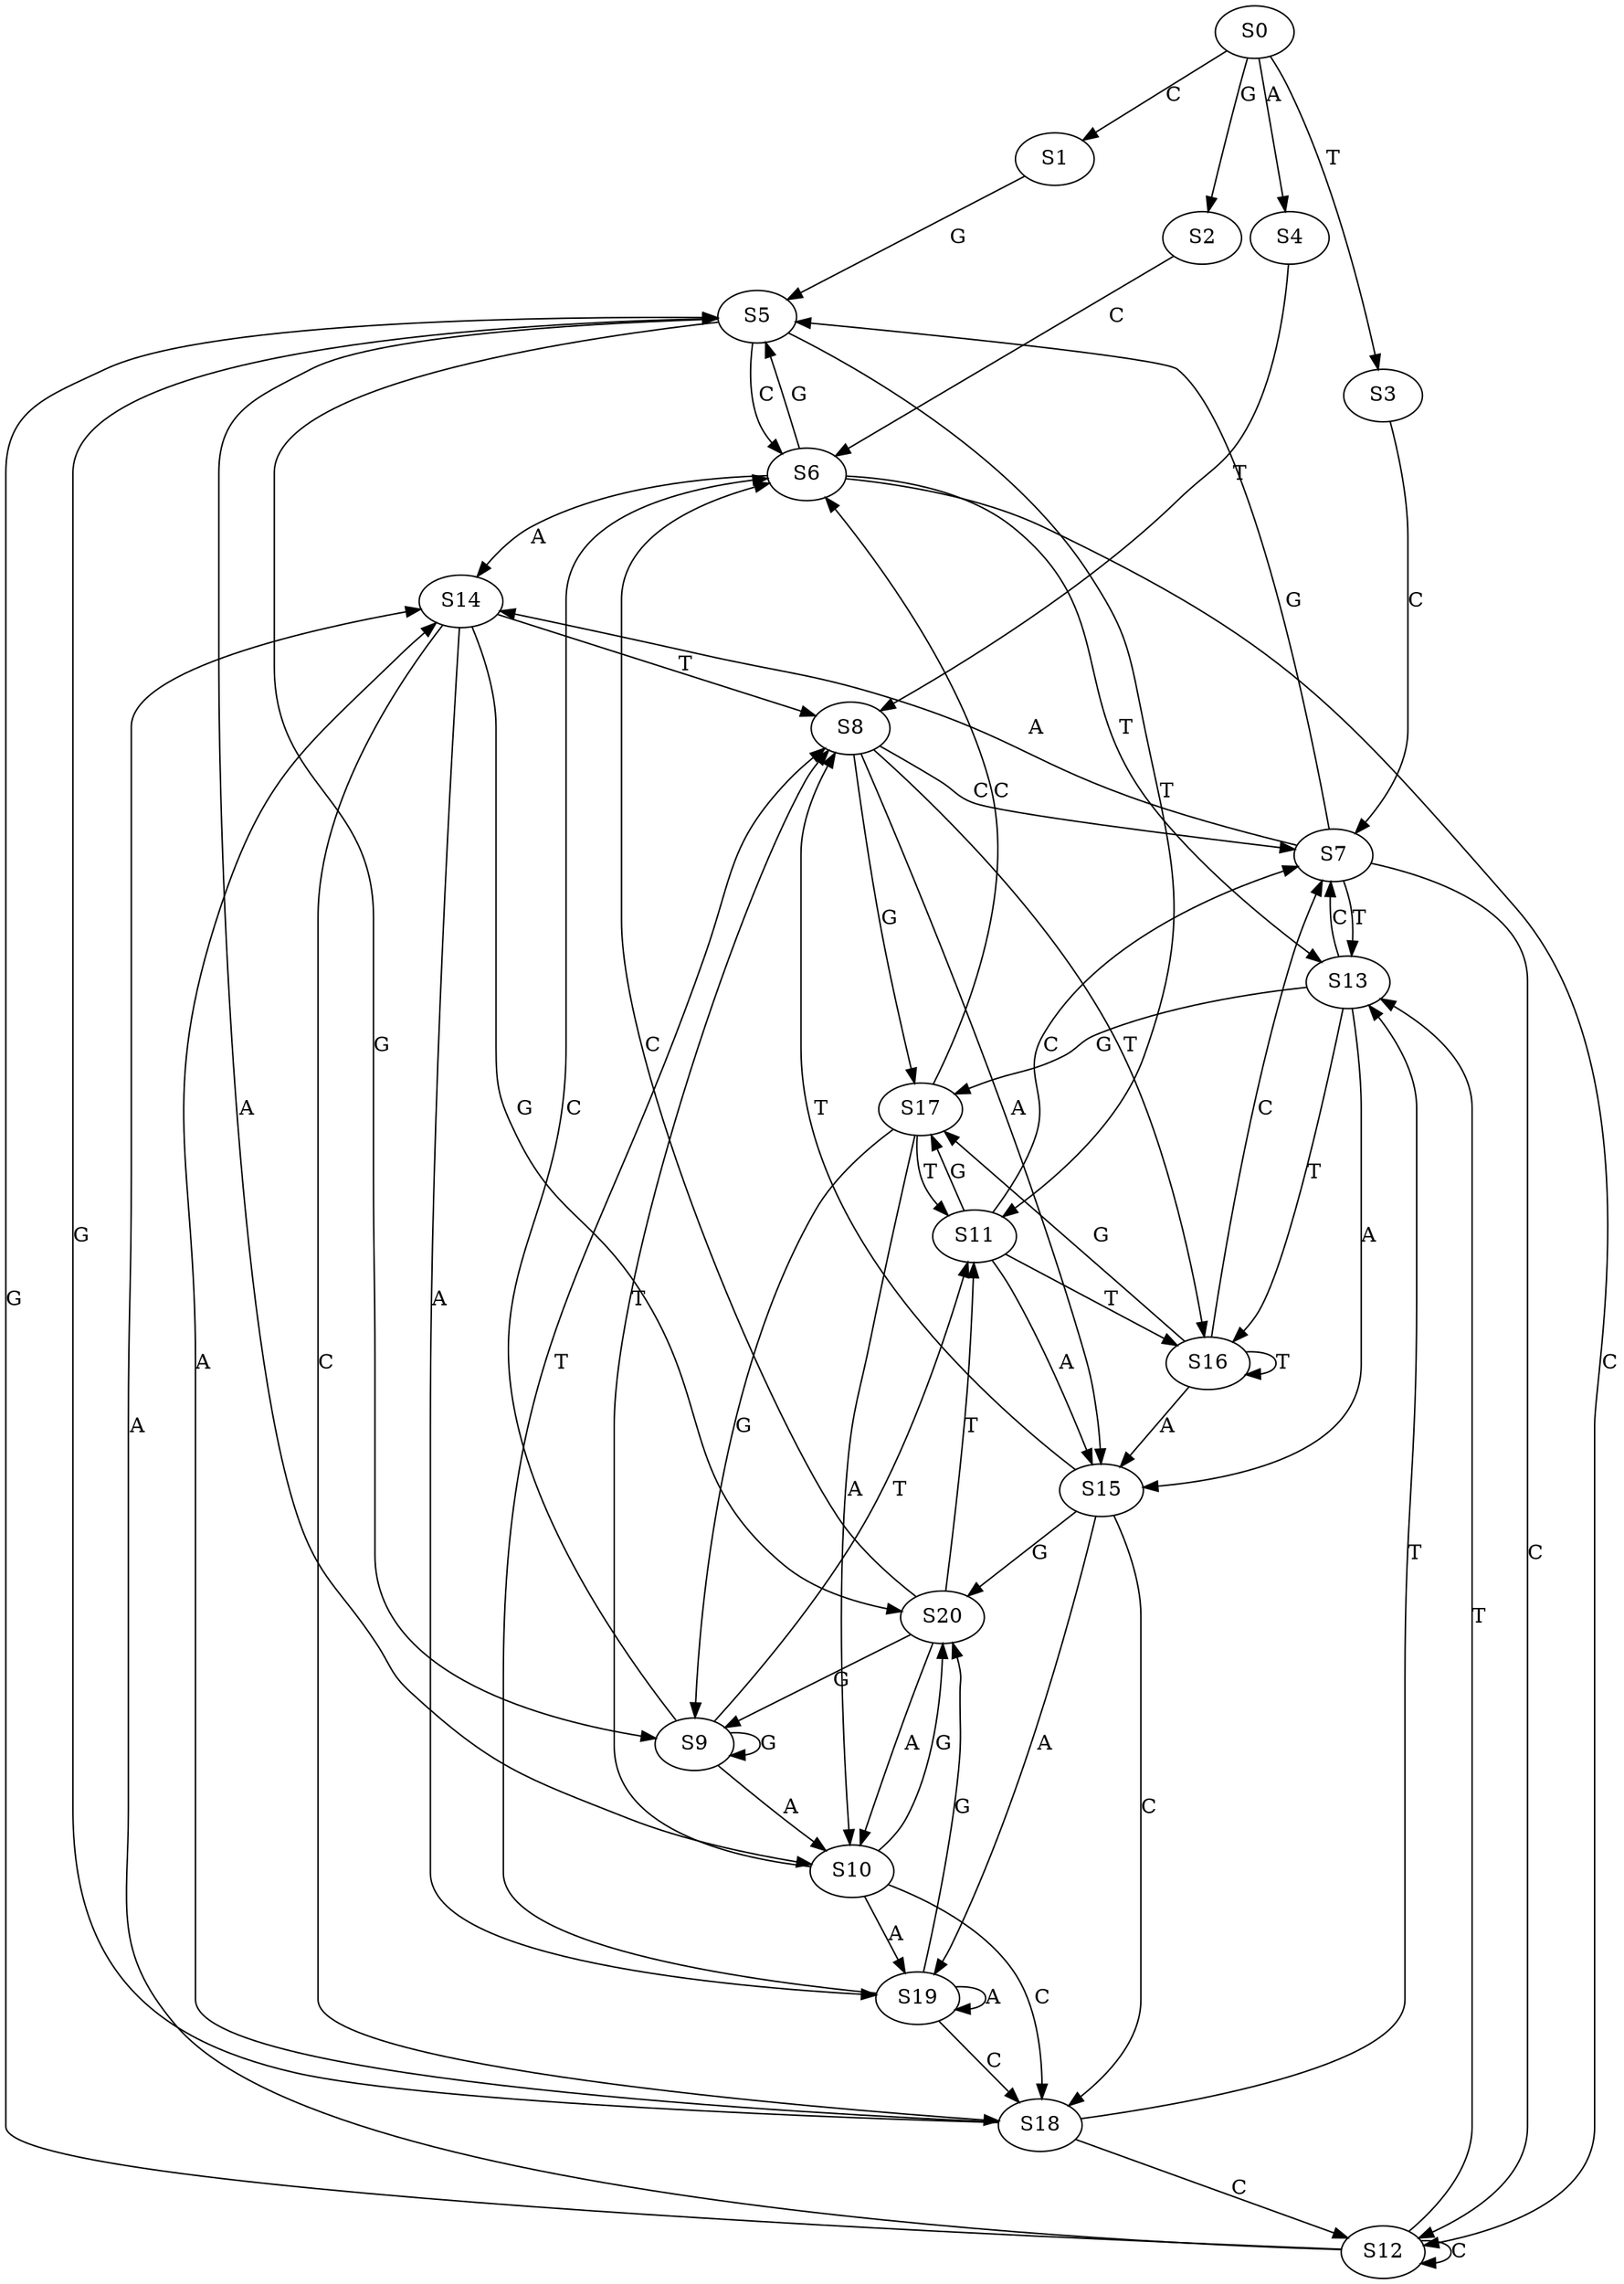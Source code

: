 strict digraph  {
	S0 -> S1 [ label = C ];
	S0 -> S2 [ label = G ];
	S0 -> S3 [ label = T ];
	S0 -> S4 [ label = A ];
	S1 -> S5 [ label = G ];
	S2 -> S6 [ label = C ];
	S3 -> S7 [ label = C ];
	S4 -> S8 [ label = T ];
	S5 -> S9 [ label = G ];
	S5 -> S6 [ label = C ];
	S5 -> S10 [ label = A ];
	S5 -> S11 [ label = T ];
	S6 -> S5 [ label = G ];
	S6 -> S12 [ label = C ];
	S6 -> S13 [ label = T ];
	S6 -> S14 [ label = A ];
	S7 -> S12 [ label = C ];
	S7 -> S14 [ label = A ];
	S7 -> S5 [ label = G ];
	S7 -> S13 [ label = T ];
	S8 -> S15 [ label = A ];
	S8 -> S7 [ label = C ];
	S8 -> S16 [ label = T ];
	S8 -> S17 [ label = G ];
	S9 -> S11 [ label = T ];
	S9 -> S6 [ label = C ];
	S9 -> S10 [ label = A ];
	S9 -> S9 [ label = G ];
	S10 -> S18 [ label = C ];
	S10 -> S19 [ label = A ];
	S10 -> S20 [ label = G ];
	S10 -> S8 [ label = T ];
	S11 -> S16 [ label = T ];
	S11 -> S7 [ label = C ];
	S11 -> S15 [ label = A ];
	S11 -> S17 [ label = G ];
	S12 -> S13 [ label = T ];
	S12 -> S12 [ label = C ];
	S12 -> S5 [ label = G ];
	S12 -> S14 [ label = A ];
	S13 -> S17 [ label = G ];
	S13 -> S16 [ label = T ];
	S13 -> S7 [ label = C ];
	S13 -> S15 [ label = A ];
	S14 -> S19 [ label = A ];
	S14 -> S20 [ label = G ];
	S14 -> S18 [ label = C ];
	S14 -> S8 [ label = T ];
	S15 -> S20 [ label = G ];
	S15 -> S19 [ label = A ];
	S15 -> S18 [ label = C ];
	S15 -> S8 [ label = T ];
	S16 -> S7 [ label = C ];
	S16 -> S17 [ label = G ];
	S16 -> S16 [ label = T ];
	S16 -> S15 [ label = A ];
	S17 -> S9 [ label = G ];
	S17 -> S6 [ label = C ];
	S17 -> S11 [ label = T ];
	S17 -> S10 [ label = A ];
	S18 -> S12 [ label = C ];
	S18 -> S5 [ label = G ];
	S18 -> S13 [ label = T ];
	S18 -> S14 [ label = A ];
	S19 -> S8 [ label = T ];
	S19 -> S19 [ label = A ];
	S19 -> S20 [ label = G ];
	S19 -> S18 [ label = C ];
	S20 -> S6 [ label = C ];
	S20 -> S11 [ label = T ];
	S20 -> S10 [ label = A ];
	S20 -> S9 [ label = G ];
}
